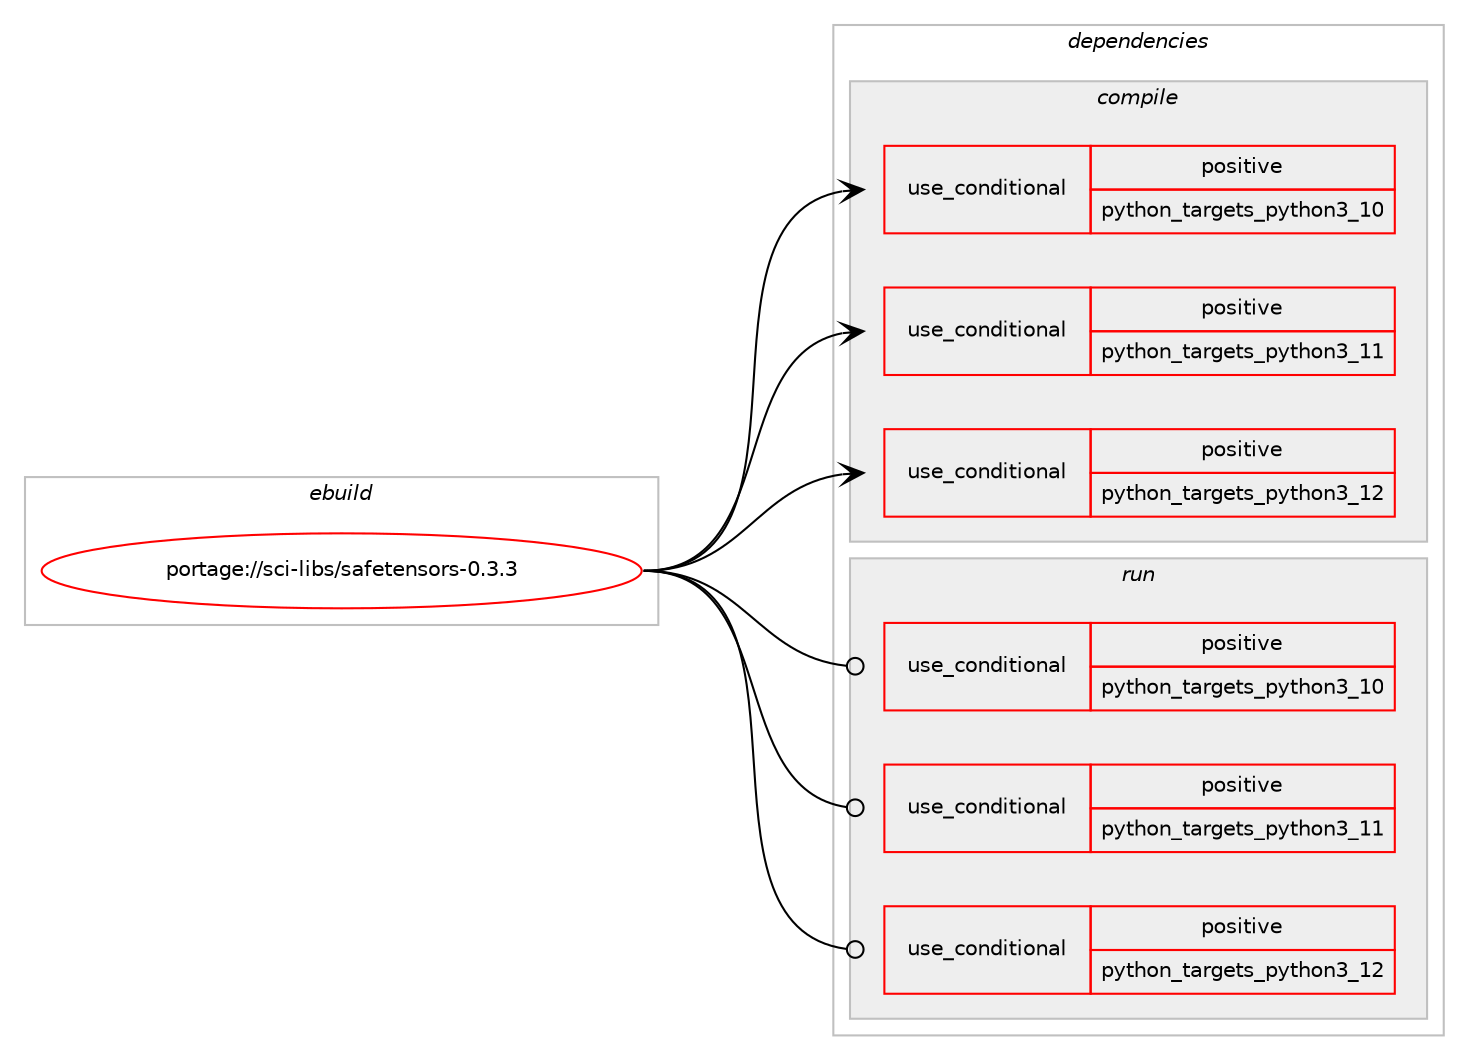 digraph prolog {

# *************
# Graph options
# *************

newrank=true;
concentrate=true;
compound=true;
graph [rankdir=LR,fontname=Helvetica,fontsize=10,ranksep=1.5];#, ranksep=2.5, nodesep=0.2];
edge  [arrowhead=vee];
node  [fontname=Helvetica,fontsize=10];

# **********
# The ebuild
# **********

subgraph cluster_leftcol {
color=gray;
rank=same;
label=<<i>ebuild</i>>;
id [label="portage://sci-libs/safetensors-0.3.3", color=red, width=4, href="../sci-libs/safetensors-0.3.3.svg"];
}

# ****************
# The dependencies
# ****************

subgraph cluster_midcol {
color=gray;
label=<<i>dependencies</i>>;
subgraph cluster_compile {
fillcolor="#eeeeee";
style=filled;
label=<<i>compile</i>>;
subgraph cond10924 {
dependency16015 [label=<<TABLE BORDER="0" CELLBORDER="1" CELLSPACING="0" CELLPADDING="4"><TR><TD ROWSPAN="3" CELLPADDING="10">use_conditional</TD></TR><TR><TD>positive</TD></TR><TR><TD>python_targets_python3_10</TD></TR></TABLE>>, shape=none, color=red];
# *** BEGIN UNKNOWN DEPENDENCY TYPE (TODO) ***
# dependency16015 -> package_dependency(portage://sci-libs/safetensors-0.3.3,install,no,dev-lang,python,none,[,,],[slot(3.10)],[])
# *** END UNKNOWN DEPENDENCY TYPE (TODO) ***

}
id:e -> dependency16015:w [weight=20,style="solid",arrowhead="vee"];
subgraph cond10925 {
dependency16016 [label=<<TABLE BORDER="0" CELLBORDER="1" CELLSPACING="0" CELLPADDING="4"><TR><TD ROWSPAN="3" CELLPADDING="10">use_conditional</TD></TR><TR><TD>positive</TD></TR><TR><TD>python_targets_python3_11</TD></TR></TABLE>>, shape=none, color=red];
# *** BEGIN UNKNOWN DEPENDENCY TYPE (TODO) ***
# dependency16016 -> package_dependency(portage://sci-libs/safetensors-0.3.3,install,no,dev-lang,python,none,[,,],[slot(3.11)],[])
# *** END UNKNOWN DEPENDENCY TYPE (TODO) ***

}
id:e -> dependency16016:w [weight=20,style="solid",arrowhead="vee"];
subgraph cond10926 {
dependency16017 [label=<<TABLE BORDER="0" CELLBORDER="1" CELLSPACING="0" CELLPADDING="4"><TR><TD ROWSPAN="3" CELLPADDING="10">use_conditional</TD></TR><TR><TD>positive</TD></TR><TR><TD>python_targets_python3_12</TD></TR></TABLE>>, shape=none, color=red];
# *** BEGIN UNKNOWN DEPENDENCY TYPE (TODO) ***
# dependency16017 -> package_dependency(portage://sci-libs/safetensors-0.3.3,install,no,dev-lang,python,none,[,,],[slot(3.12)],[])
# *** END UNKNOWN DEPENDENCY TYPE (TODO) ***

}
id:e -> dependency16017:w [weight=20,style="solid",arrowhead="vee"];
}
subgraph cluster_compileandrun {
fillcolor="#eeeeee";
style=filled;
label=<<i>compile and run</i>>;
}
subgraph cluster_run {
fillcolor="#eeeeee";
style=filled;
label=<<i>run</i>>;
subgraph cond10927 {
dependency16018 [label=<<TABLE BORDER="0" CELLBORDER="1" CELLSPACING="0" CELLPADDING="4"><TR><TD ROWSPAN="3" CELLPADDING="10">use_conditional</TD></TR><TR><TD>positive</TD></TR><TR><TD>python_targets_python3_10</TD></TR></TABLE>>, shape=none, color=red];
# *** BEGIN UNKNOWN DEPENDENCY TYPE (TODO) ***
# dependency16018 -> package_dependency(portage://sci-libs/safetensors-0.3.3,run,no,dev-lang,python,none,[,,],[slot(3.10)],[])
# *** END UNKNOWN DEPENDENCY TYPE (TODO) ***

}
id:e -> dependency16018:w [weight=20,style="solid",arrowhead="odot"];
subgraph cond10928 {
dependency16019 [label=<<TABLE BORDER="0" CELLBORDER="1" CELLSPACING="0" CELLPADDING="4"><TR><TD ROWSPAN="3" CELLPADDING="10">use_conditional</TD></TR><TR><TD>positive</TD></TR><TR><TD>python_targets_python3_11</TD></TR></TABLE>>, shape=none, color=red];
# *** BEGIN UNKNOWN DEPENDENCY TYPE (TODO) ***
# dependency16019 -> package_dependency(portage://sci-libs/safetensors-0.3.3,run,no,dev-lang,python,none,[,,],[slot(3.11)],[])
# *** END UNKNOWN DEPENDENCY TYPE (TODO) ***

}
id:e -> dependency16019:w [weight=20,style="solid",arrowhead="odot"];
subgraph cond10929 {
dependency16020 [label=<<TABLE BORDER="0" CELLBORDER="1" CELLSPACING="0" CELLPADDING="4"><TR><TD ROWSPAN="3" CELLPADDING="10">use_conditional</TD></TR><TR><TD>positive</TD></TR><TR><TD>python_targets_python3_12</TD></TR></TABLE>>, shape=none, color=red];
# *** BEGIN UNKNOWN DEPENDENCY TYPE (TODO) ***
# dependency16020 -> package_dependency(portage://sci-libs/safetensors-0.3.3,run,no,dev-lang,python,none,[,,],[slot(3.12)],[])
# *** END UNKNOWN DEPENDENCY TYPE (TODO) ***

}
id:e -> dependency16020:w [weight=20,style="solid",arrowhead="odot"];
}
}

# **************
# The candidates
# **************

subgraph cluster_choices {
rank=same;
color=gray;
label=<<i>candidates</i>>;

}

}
